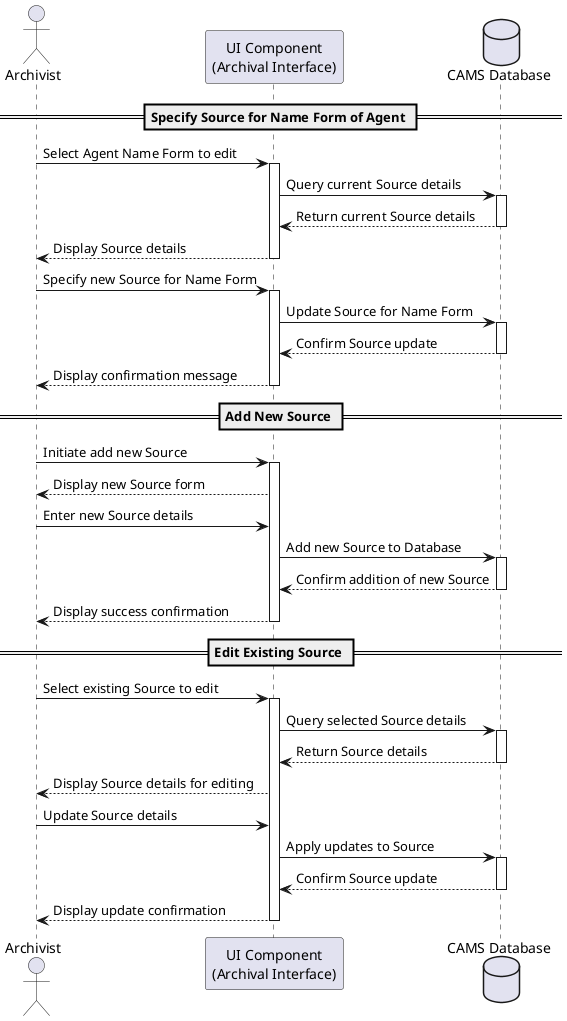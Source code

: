 @startuml
actor Archivist
participant "UI Component\n(Archival Interface)" as UI
database "CAMS Database" as Database

== Specify Source for Name Form of Agent ==
Archivist -> UI : Select Agent Name Form to edit
activate UI
UI -> Database : Query current Source details
activate Database
Database --> UI : Return current Source details
deactivate Database
UI --> Archivist : Display Source details
deactivate UI

Archivist -> UI : Specify new Source for Name Form
activate UI
UI -> Database : Update Source for Name Form
activate Database
Database --> UI : Confirm Source update
deactivate Database
UI --> Archivist : Display confirmation message
deactivate UI

== Add New Source ==
Archivist -> UI : Initiate add new Source
activate UI
UI --> Archivist : Display new Source form
Archivist -> UI : Enter new Source details
UI -> Database : Add new Source to Database
activate Database
Database --> UI : Confirm addition of new Source
deactivate Database
UI --> Archivist : Display success confirmation
deactivate UI

== Edit Existing Source ==
Archivist -> UI : Select existing Source to edit
activate UI
UI -> Database : Query selected Source details
activate Database
Database --> UI : Return Source details
deactivate Database
UI --> Archivist : Display Source details for editing
Archivist -> UI : Update Source details
UI -> Database : Apply updates to Source
activate Database
Database --> UI : Confirm Source update
deactivate Database
UI --> Archivist : Display update confirmation
deactivate UI

@enduml